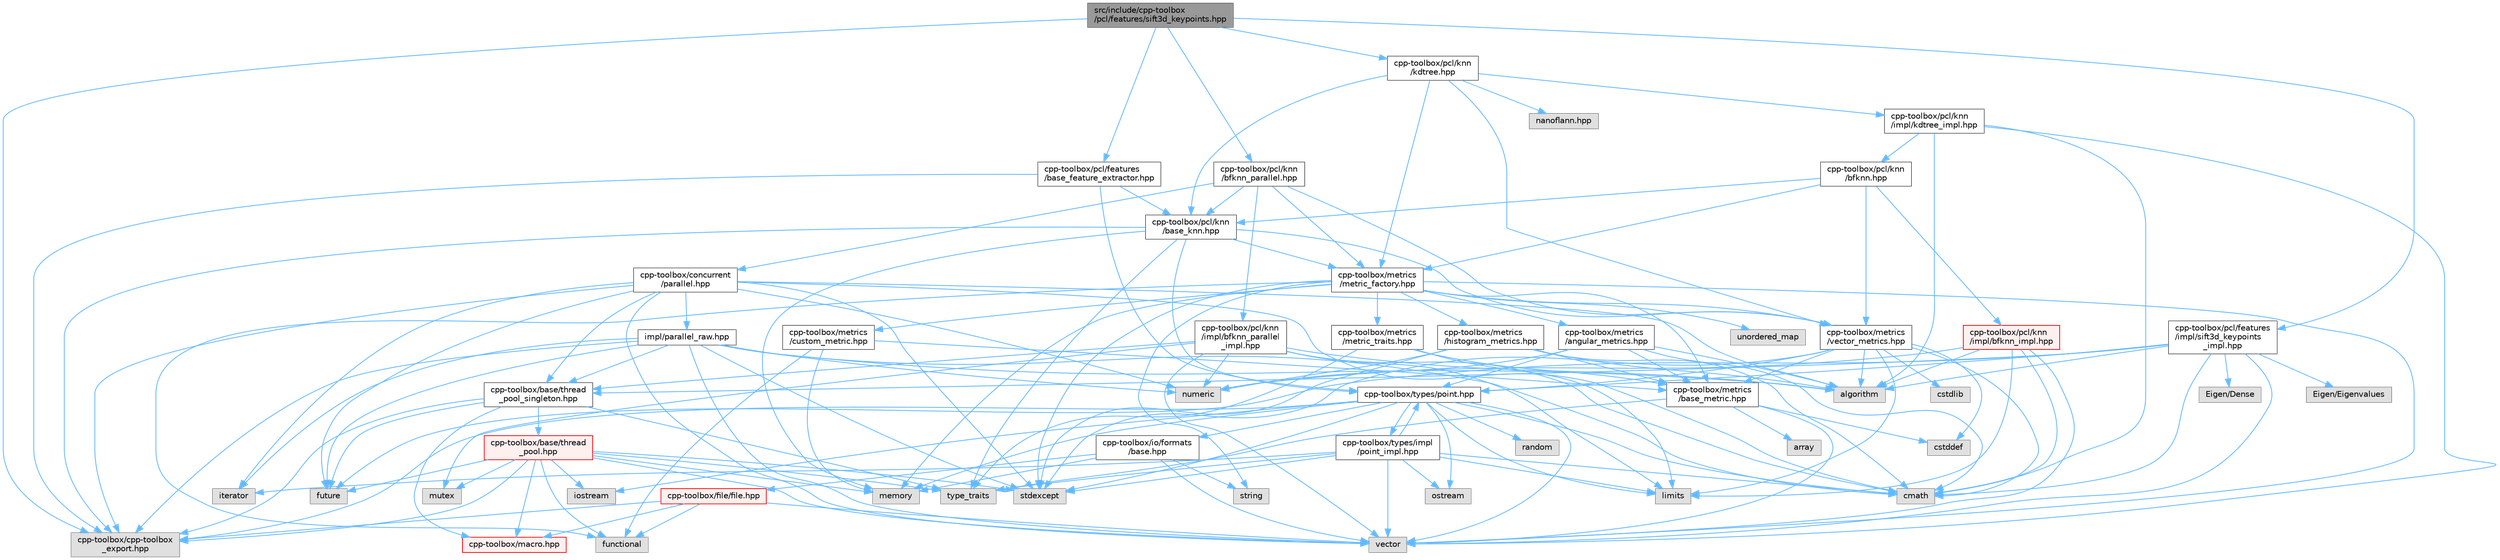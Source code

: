 digraph "src/include/cpp-toolbox/pcl/features/sift3d_keypoints.hpp"
{
 // LATEX_PDF_SIZE
  bgcolor="transparent";
  edge [fontname=Helvetica,fontsize=10,labelfontname=Helvetica,labelfontsize=10];
  node [fontname=Helvetica,fontsize=10,shape=box,height=0.2,width=0.4];
  Node1 [id="Node000001",label="src/include/cpp-toolbox\l/pcl/features/sift3d_keypoints.hpp",height=0.2,width=0.4,color="gray40", fillcolor="grey60", style="filled", fontcolor="black",tooltip=" "];
  Node1 -> Node2 [id="edge1_Node000001_Node000002",color="steelblue1",style="solid",tooltip=" "];
  Node2 [id="Node000002",label="cpp-toolbox/cpp-toolbox\l_export.hpp",height=0.2,width=0.4,color="grey60", fillcolor="#E0E0E0", style="filled",tooltip=" "];
  Node1 -> Node3 [id="edge2_Node000001_Node000003",color="steelblue1",style="solid",tooltip=" "];
  Node3 [id="Node000003",label="cpp-toolbox/pcl/features\l/base_feature_extractor.hpp",height=0.2,width=0.4,color="grey40", fillcolor="white", style="filled",URL="$base__feature__extractor_8hpp.html",tooltip=" "];
  Node3 -> Node2 [id="edge3_Node000003_Node000002",color="steelblue1",style="solid",tooltip=" "];
  Node3 -> Node4 [id="edge4_Node000003_Node000004",color="steelblue1",style="solid",tooltip=" "];
  Node4 [id="Node000004",label="cpp-toolbox/pcl/knn\l/base_knn.hpp",height=0.2,width=0.4,color="grey40", fillcolor="white", style="filled",URL="$base__knn_8hpp.html",tooltip=" "];
  Node4 -> Node5 [id="edge5_Node000004_Node000005",color="steelblue1",style="solid",tooltip=" "];
  Node5 [id="Node000005",label="memory",height=0.2,width=0.4,color="grey60", fillcolor="#E0E0E0", style="filled",tooltip=" "];
  Node4 -> Node6 [id="edge6_Node000004_Node000006",color="steelblue1",style="solid",tooltip=" "];
  Node6 [id="Node000006",label="type_traits",height=0.2,width=0.4,color="grey60", fillcolor="#E0E0E0", style="filled",tooltip=" "];
  Node4 -> Node2 [id="edge7_Node000004_Node000002",color="steelblue1",style="solid",tooltip=" "];
  Node4 -> Node7 [id="edge8_Node000004_Node000007",color="steelblue1",style="solid",tooltip=" "];
  Node7 [id="Node000007",label="cpp-toolbox/types/point.hpp",height=0.2,width=0.4,color="grey40", fillcolor="white", style="filled",URL="$point_8hpp.html",tooltip=" "];
  Node7 -> Node8 [id="edge9_Node000007_Node000008",color="steelblue1",style="solid",tooltip=" "];
  Node8 [id="Node000008",label="cmath",height=0.2,width=0.4,color="grey60", fillcolor="#E0E0E0", style="filled",tooltip=" "];
  Node7 -> Node9 [id="edge10_Node000007_Node000009",color="steelblue1",style="solid",tooltip=" "];
  Node9 [id="Node000009",label="iostream",height=0.2,width=0.4,color="grey60", fillcolor="#E0E0E0", style="filled",tooltip=" "];
  Node7 -> Node10 [id="edge11_Node000007_Node000010",color="steelblue1",style="solid",tooltip=" "];
  Node10 [id="Node000010",label="limits",height=0.2,width=0.4,color="grey60", fillcolor="#E0E0E0", style="filled",tooltip=" "];
  Node7 -> Node5 [id="edge12_Node000007_Node000005",color="steelblue1",style="solid",tooltip=" "];
  Node7 -> Node11 [id="edge13_Node000007_Node000011",color="steelblue1",style="solid",tooltip=" "];
  Node11 [id="Node000011",label="ostream",height=0.2,width=0.4,color="grey60", fillcolor="#E0E0E0", style="filled",tooltip=" "];
  Node7 -> Node12 [id="edge14_Node000007_Node000012",color="steelblue1",style="solid",tooltip=" "];
  Node12 [id="Node000012",label="random",height=0.2,width=0.4,color="grey60", fillcolor="#E0E0E0", style="filled",tooltip=" "];
  Node7 -> Node13 [id="edge15_Node000007_Node000013",color="steelblue1",style="solid",tooltip=" "];
  Node13 [id="Node000013",label="stdexcept",height=0.2,width=0.4,color="grey60", fillcolor="#E0E0E0", style="filled",tooltip=" "];
  Node7 -> Node14 [id="edge16_Node000007_Node000014",color="steelblue1",style="solid",tooltip=" "];
  Node14 [id="Node000014",label="vector",height=0.2,width=0.4,color="grey60", fillcolor="#E0E0E0", style="filled",tooltip=" "];
  Node7 -> Node2 [id="edge17_Node000007_Node000002",color="steelblue1",style="solid",tooltip=" "];
  Node7 -> Node15 [id="edge18_Node000007_Node000015",color="steelblue1",style="solid",tooltip=" "];
  Node15 [id="Node000015",label="cpp-toolbox/io/formats\l/base.hpp",height=0.2,width=0.4,color="grey40", fillcolor="white", style="filled",URL="$io_2formats_2base_8hpp.html",tooltip=" "];
  Node15 -> Node5 [id="edge19_Node000015_Node000005",color="steelblue1",style="solid",tooltip=" "];
  Node15 -> Node16 [id="edge20_Node000015_Node000016",color="steelblue1",style="solid",tooltip=" "];
  Node16 [id="Node000016",label="string",height=0.2,width=0.4,color="grey60", fillcolor="#E0E0E0", style="filled",tooltip=" "];
  Node15 -> Node14 [id="edge21_Node000015_Node000014",color="steelblue1",style="solid",tooltip=" "];
  Node15 -> Node17 [id="edge22_Node000015_Node000017",color="steelblue1",style="solid",tooltip=" "];
  Node17 [id="Node000017",label="cpp-toolbox/file/file.hpp",height=0.2,width=0.4,color="red", fillcolor="#FFF0F0", style="filled",URL="$file_8hpp.html",tooltip=" "];
  Node17 -> Node19 [id="edge23_Node000017_Node000019",color="steelblue1",style="solid",tooltip=" "];
  Node19 [id="Node000019",label="functional",height=0.2,width=0.4,color="grey60", fillcolor="#E0E0E0", style="filled",tooltip=" "];
  Node17 -> Node14 [id="edge24_Node000017_Node000014",color="steelblue1",style="solid",tooltip=" "];
  Node17 -> Node2 [id="edge25_Node000017_Node000002",color="steelblue1",style="solid",tooltip=" "];
  Node17 -> Node20 [id="edge26_Node000017_Node000020",color="steelblue1",style="solid",tooltip=" "];
  Node20 [id="Node000020",label="cpp-toolbox/macro.hpp",height=0.2,width=0.4,color="red", fillcolor="#FFF0F0", style="filled",URL="$macro_8hpp.html",tooltip="通用的编译器、平台、架构检测和实用宏定义 / Common macros for compiler, platform, architecture detection and utility macro..."];
  Node7 -> Node25 [id="edge27_Node000007_Node000025",color="steelblue1",style="solid",tooltip=" "];
  Node25 [id="Node000025",label="cpp-toolbox/types/impl\l/point_impl.hpp",height=0.2,width=0.4,color="grey40", fillcolor="white", style="filled",URL="$point__impl_8hpp.html",tooltip=" "];
  Node25 -> Node8 [id="edge28_Node000025_Node000008",color="steelblue1",style="solid",tooltip=" "];
  Node25 -> Node26 [id="edge29_Node000025_Node000026",color="steelblue1",style="solid",tooltip=" "];
  Node26 [id="Node000026",label="iterator",height=0.2,width=0.4,color="grey60", fillcolor="#E0E0E0", style="filled",tooltip=" "];
  Node25 -> Node10 [id="edge30_Node000025_Node000010",color="steelblue1",style="solid",tooltip=" "];
  Node25 -> Node11 [id="edge31_Node000025_Node000011",color="steelblue1",style="solid",tooltip=" "];
  Node25 -> Node13 [id="edge32_Node000025_Node000013",color="steelblue1",style="solid",tooltip=" "];
  Node25 -> Node6 [id="edge33_Node000025_Node000006",color="steelblue1",style="solid",tooltip=" "];
  Node25 -> Node14 [id="edge34_Node000025_Node000014",color="steelblue1",style="solid",tooltip=" "];
  Node25 -> Node7 [id="edge35_Node000025_Node000007",color="steelblue1",style="solid",tooltip=" "];
  Node4 -> Node27 [id="edge36_Node000004_Node000027",color="steelblue1",style="solid",tooltip=" "];
  Node27 [id="Node000027",label="cpp-toolbox/metrics\l/vector_metrics.hpp",height=0.2,width=0.4,color="grey40", fillcolor="white", style="filled",URL="$vector__metrics_8hpp.html",tooltip=" "];
  Node27 -> Node28 [id="edge37_Node000027_Node000028",color="steelblue1",style="solid",tooltip=" "];
  Node28 [id="Node000028",label="algorithm",height=0.2,width=0.4,color="grey60", fillcolor="#E0E0E0", style="filled",tooltip=" "];
  Node27 -> Node8 [id="edge38_Node000027_Node000008",color="steelblue1",style="solid",tooltip=" "];
  Node27 -> Node29 [id="edge39_Node000027_Node000029",color="steelblue1",style="solid",tooltip=" "];
  Node29 [id="Node000029",label="cstddef",height=0.2,width=0.4,color="grey60", fillcolor="#E0E0E0", style="filled",tooltip=" "];
  Node27 -> Node30 [id="edge40_Node000027_Node000030",color="steelblue1",style="solid",tooltip=" "];
  Node30 [id="Node000030",label="cstdlib",height=0.2,width=0.4,color="grey60", fillcolor="#E0E0E0", style="filled",tooltip=" "];
  Node27 -> Node10 [id="edge41_Node000027_Node000010",color="steelblue1",style="solid",tooltip=" "];
  Node27 -> Node13 [id="edge42_Node000027_Node000013",color="steelblue1",style="solid",tooltip=" "];
  Node27 -> Node31 [id="edge43_Node000027_Node000031",color="steelblue1",style="solid",tooltip=" "];
  Node31 [id="Node000031",label="cpp-toolbox/metrics\l/base_metric.hpp",height=0.2,width=0.4,color="grey40", fillcolor="white", style="filled",URL="$base__metric_8hpp.html",tooltip=" "];
  Node31 -> Node29 [id="edge44_Node000031_Node000029",color="steelblue1",style="solid",tooltip=" "];
  Node31 -> Node14 [id="edge45_Node000031_Node000014",color="steelblue1",style="solid",tooltip=" "];
  Node31 -> Node32 [id="edge46_Node000031_Node000032",color="steelblue1",style="solid",tooltip=" "];
  Node32 [id="Node000032",label="array",height=0.2,width=0.4,color="grey60", fillcolor="#E0E0E0", style="filled",tooltip=" "];
  Node31 -> Node6 [id="edge47_Node000031_Node000006",color="steelblue1",style="solid",tooltip=" "];
  Node27 -> Node7 [id="edge48_Node000027_Node000007",color="steelblue1",style="solid",tooltip=" "];
  Node4 -> Node33 [id="edge49_Node000004_Node000033",color="steelblue1",style="solid",tooltip=" "];
  Node33 [id="Node000033",label="cpp-toolbox/metrics\l/metric_factory.hpp",height=0.2,width=0.4,color="grey40", fillcolor="white", style="filled",URL="$metric__factory_8hpp.html",tooltip=" "];
  Node33 -> Node5 [id="edge50_Node000033_Node000005",color="steelblue1",style="solid",tooltip=" "];
  Node33 -> Node16 [id="edge51_Node000033_Node000016",color="steelblue1",style="solid",tooltip=" "];
  Node33 -> Node34 [id="edge52_Node000033_Node000034",color="steelblue1",style="solid",tooltip=" "];
  Node34 [id="Node000034",label="unordered_map",height=0.2,width=0.4,color="grey60", fillcolor="#E0E0E0", style="filled",tooltip=" "];
  Node33 -> Node19 [id="edge53_Node000033_Node000019",color="steelblue1",style="solid",tooltip=" "];
  Node33 -> Node13 [id="edge54_Node000033_Node000013",color="steelblue1",style="solid",tooltip=" "];
  Node33 -> Node14 [id="edge55_Node000033_Node000014",color="steelblue1",style="solid",tooltip=" "];
  Node33 -> Node31 [id="edge56_Node000033_Node000031",color="steelblue1",style="solid",tooltip=" "];
  Node33 -> Node35 [id="edge57_Node000033_Node000035",color="steelblue1",style="solid",tooltip=" "];
  Node35 [id="Node000035",label="cpp-toolbox/metrics\l/metric_traits.hpp",height=0.2,width=0.4,color="grey40", fillcolor="white", style="filled",URL="$metric__traits_8hpp.html",tooltip=" "];
  Node35 -> Node6 [id="edge58_Node000035_Node000006",color="steelblue1",style="solid",tooltip=" "];
  Node35 -> Node10 [id="edge59_Node000035_Node000010",color="steelblue1",style="solid",tooltip=" "];
  Node35 -> Node31 [id="edge60_Node000035_Node000031",color="steelblue1",style="solid",tooltip=" "];
  Node33 -> Node27 [id="edge61_Node000033_Node000027",color="steelblue1",style="solid",tooltip=" "];
  Node33 -> Node36 [id="edge62_Node000033_Node000036",color="steelblue1",style="solid",tooltip=" "];
  Node36 [id="Node000036",label="cpp-toolbox/metrics\l/histogram_metrics.hpp",height=0.2,width=0.4,color="grey40", fillcolor="white", style="filled",URL="$histogram__metrics_8hpp.html",tooltip=" "];
  Node36 -> Node28 [id="edge63_Node000036_Node000028",color="steelblue1",style="solid",tooltip=" "];
  Node36 -> Node8 [id="edge64_Node000036_Node000008",color="steelblue1",style="solid",tooltip=" "];
  Node36 -> Node37 [id="edge65_Node000036_Node000037",color="steelblue1",style="solid",tooltip=" "];
  Node37 [id="Node000037",label="numeric",height=0.2,width=0.4,color="grey60", fillcolor="#E0E0E0", style="filled",tooltip=" "];
  Node36 -> Node13 [id="edge66_Node000036_Node000013",color="steelblue1",style="solid",tooltip=" "];
  Node36 -> Node31 [id="edge67_Node000036_Node000031",color="steelblue1",style="solid",tooltip=" "];
  Node33 -> Node38 [id="edge68_Node000033_Node000038",color="steelblue1",style="solid",tooltip=" "];
  Node38 [id="Node000038",label="cpp-toolbox/metrics\l/angular_metrics.hpp",height=0.2,width=0.4,color="grey40", fillcolor="white", style="filled",URL="$angular__metrics_8hpp.html",tooltip=" "];
  Node38 -> Node28 [id="edge69_Node000038_Node000028",color="steelblue1",style="solid",tooltip=" "];
  Node38 -> Node8 [id="edge70_Node000038_Node000008",color="steelblue1",style="solid",tooltip=" "];
  Node38 -> Node37 [id="edge71_Node000038_Node000037",color="steelblue1",style="solid",tooltip=" "];
  Node38 -> Node31 [id="edge72_Node000038_Node000031",color="steelblue1",style="solid",tooltip=" "];
  Node38 -> Node7 [id="edge73_Node000038_Node000007",color="steelblue1",style="solid",tooltip=" "];
  Node33 -> Node39 [id="edge74_Node000033_Node000039",color="steelblue1",style="solid",tooltip=" "];
  Node39 [id="Node000039",label="cpp-toolbox/metrics\l/custom_metric.hpp",height=0.2,width=0.4,color="grey40", fillcolor="white", style="filled",URL="$custom__metric_8hpp.html",tooltip=" "];
  Node39 -> Node19 [id="edge75_Node000039_Node000019",color="steelblue1",style="solid",tooltip=" "];
  Node39 -> Node5 [id="edge76_Node000039_Node000005",color="steelblue1",style="solid",tooltip=" "];
  Node39 -> Node31 [id="edge77_Node000039_Node000031",color="steelblue1",style="solid",tooltip=" "];
  Node3 -> Node7 [id="edge78_Node000003_Node000007",color="steelblue1",style="solid",tooltip=" "];
  Node1 -> Node40 [id="edge79_Node000001_Node000040",color="steelblue1",style="solid",tooltip=" "];
  Node40 [id="Node000040",label="cpp-toolbox/pcl/knn\l/kdtree.hpp",height=0.2,width=0.4,color="grey40", fillcolor="white", style="filled",URL="$kdtree_8hpp.html",tooltip=" "];
  Node40 -> Node4 [id="edge80_Node000040_Node000004",color="steelblue1",style="solid",tooltip=" "];
  Node40 -> Node33 [id="edge81_Node000040_Node000033",color="steelblue1",style="solid",tooltip=" "];
  Node40 -> Node27 [id="edge82_Node000040_Node000027",color="steelblue1",style="solid",tooltip=" "];
  Node40 -> Node41 [id="edge83_Node000040_Node000041",color="steelblue1",style="solid",tooltip=" "];
  Node41 [id="Node000041",label="nanoflann.hpp",height=0.2,width=0.4,color="grey60", fillcolor="#E0E0E0", style="filled",tooltip=" "];
  Node40 -> Node42 [id="edge84_Node000040_Node000042",color="steelblue1",style="solid",tooltip=" "];
  Node42 [id="Node000042",label="cpp-toolbox/pcl/knn\l/impl/kdtree_impl.hpp",height=0.2,width=0.4,color="grey40", fillcolor="white", style="filled",URL="$kdtree__impl_8hpp.html",tooltip=" "];
  Node42 -> Node28 [id="edge85_Node000042_Node000028",color="steelblue1",style="solid",tooltip=" "];
  Node42 -> Node8 [id="edge86_Node000042_Node000008",color="steelblue1",style="solid",tooltip=" "];
  Node42 -> Node14 [id="edge87_Node000042_Node000014",color="steelblue1",style="solid",tooltip=" "];
  Node42 -> Node43 [id="edge88_Node000042_Node000043",color="steelblue1",style="solid",tooltip=" "];
  Node43 [id="Node000043",label="cpp-toolbox/pcl/knn\l/bfknn.hpp",height=0.2,width=0.4,color="grey40", fillcolor="white", style="filled",URL="$bfknn_8hpp.html",tooltip=" "];
  Node43 -> Node4 [id="edge89_Node000043_Node000004",color="steelblue1",style="solid",tooltip=" "];
  Node43 -> Node33 [id="edge90_Node000043_Node000033",color="steelblue1",style="solid",tooltip=" "];
  Node43 -> Node27 [id="edge91_Node000043_Node000027",color="steelblue1",style="solid",tooltip=" "];
  Node43 -> Node44 [id="edge92_Node000043_Node000044",color="steelblue1",style="solid",tooltip=" "];
  Node44 [id="Node000044",label="cpp-toolbox/pcl/knn\l/impl/bfknn_impl.hpp",height=0.2,width=0.4,color="red", fillcolor="#FFF0F0", style="filled",URL="$bfknn__impl_8hpp.html",tooltip=" "];
  Node44 -> Node28 [id="edge93_Node000044_Node000028",color="steelblue1",style="solid",tooltip=" "];
  Node44 -> Node8 [id="edge94_Node000044_Node000008",color="steelblue1",style="solid",tooltip=" "];
  Node44 -> Node10 [id="edge95_Node000044_Node000010",color="steelblue1",style="solid",tooltip=" "];
  Node44 -> Node37 [id="edge96_Node000044_Node000037",color="steelblue1",style="solid",tooltip=" "];
  Node44 -> Node14 [id="edge97_Node000044_Node000014",color="steelblue1",style="solid",tooltip=" "];
  Node1 -> Node46 [id="edge98_Node000001_Node000046",color="steelblue1",style="solid",tooltip=" "];
  Node46 [id="Node000046",label="cpp-toolbox/pcl/knn\l/bfknn_parallel.hpp",height=0.2,width=0.4,color="grey40", fillcolor="white", style="filled",URL="$bfknn__parallel_8hpp.html",tooltip=" "];
  Node46 -> Node47 [id="edge99_Node000046_Node000047",color="steelblue1",style="solid",tooltip=" "];
  Node47 [id="Node000047",label="cpp-toolbox/concurrent\l/parallel.hpp",height=0.2,width=0.4,color="grey40", fillcolor="white", style="filled",URL="$parallel_8hpp.html",tooltip=" "];
  Node47 -> Node28 [id="edge100_Node000047_Node000028",color="steelblue1",style="solid",tooltip=" "];
  Node47 -> Node8 [id="edge101_Node000047_Node000008",color="steelblue1",style="solid",tooltip=" "];
  Node47 -> Node48 [id="edge102_Node000047_Node000048",color="steelblue1",style="solid",tooltip=" "];
  Node48 [id="Node000048",label="future",height=0.2,width=0.4,color="grey60", fillcolor="#E0E0E0", style="filled",tooltip=" "];
  Node47 -> Node26 [id="edge103_Node000047_Node000026",color="steelblue1",style="solid",tooltip=" "];
  Node47 -> Node37 [id="edge104_Node000047_Node000037",color="steelblue1",style="solid",tooltip=" "];
  Node47 -> Node13 [id="edge105_Node000047_Node000013",color="steelblue1",style="solid",tooltip=" "];
  Node47 -> Node14 [id="edge106_Node000047_Node000014",color="steelblue1",style="solid",tooltip=" "];
  Node47 -> Node2 [id="edge107_Node000047_Node000002",color="steelblue1",style="solid",tooltip=" "];
  Node47 -> Node49 [id="edge108_Node000047_Node000049",color="steelblue1",style="solid",tooltip=" "];
  Node49 [id="Node000049",label="cpp-toolbox/base/thread\l_pool_singleton.hpp",height=0.2,width=0.4,color="grey40", fillcolor="white", style="filled",URL="$thread__pool__singleton_8hpp.html",tooltip=" "];
  Node49 -> Node48 [id="edge109_Node000049_Node000048",color="steelblue1",style="solid",tooltip=" "];
  Node49 -> Node6 [id="edge110_Node000049_Node000006",color="steelblue1",style="solid",tooltip=" "];
  Node49 -> Node2 [id="edge111_Node000049_Node000002",color="steelblue1",style="solid",tooltip=" "];
  Node49 -> Node20 [id="edge112_Node000049_Node000020",color="steelblue1",style="solid",tooltip=" "];
  Node49 -> Node50 [id="edge113_Node000049_Node000050",color="steelblue1",style="solid",tooltip=" "];
  Node50 [id="Node000050",label="cpp-toolbox/base/thread\l_pool.hpp",height=0.2,width=0.4,color="red", fillcolor="#FFF0F0", style="filled",URL="$thread__pool_8hpp.html",tooltip=" "];
  Node50 -> Node19 [id="edge114_Node000050_Node000019",color="steelblue1",style="solid",tooltip=" "];
  Node50 -> Node48 [id="edge115_Node000050_Node000048",color="steelblue1",style="solid",tooltip=" "];
  Node50 -> Node9 [id="edge116_Node000050_Node000009",color="steelblue1",style="solid",tooltip=" "];
  Node50 -> Node5 [id="edge117_Node000050_Node000005",color="steelblue1",style="solid",tooltip=" "];
  Node50 -> Node53 [id="edge118_Node000050_Node000053",color="steelblue1",style="solid",tooltip=" "];
  Node53 [id="Node000053",label="mutex",height=0.2,width=0.4,color="grey60", fillcolor="#E0E0E0", style="filled",tooltip=" "];
  Node50 -> Node13 [id="edge119_Node000050_Node000013",color="steelblue1",style="solid",tooltip=" "];
  Node50 -> Node6 [id="edge120_Node000050_Node000006",color="steelblue1",style="solid",tooltip=" "];
  Node50 -> Node14 [id="edge121_Node000050_Node000014",color="steelblue1",style="solid",tooltip=" "];
  Node50 -> Node2 [id="edge122_Node000050_Node000002",color="steelblue1",style="solid",tooltip=" "];
  Node50 -> Node20 [id="edge123_Node000050_Node000020",color="steelblue1",style="solid",tooltip=" "];
  Node47 -> Node57 [id="edge124_Node000047_Node000057",color="steelblue1",style="solid",tooltip=" "];
  Node57 [id="Node000057",label="impl/parallel_raw.hpp",height=0.2,width=0.4,color="grey40", fillcolor="white", style="filled",URL="$parallel__raw_8hpp.html",tooltip=" "];
  Node57 -> Node28 [id="edge125_Node000057_Node000028",color="steelblue1",style="solid",tooltip=" "];
  Node57 -> Node8 [id="edge126_Node000057_Node000008",color="steelblue1",style="solid",tooltip=" "];
  Node57 -> Node48 [id="edge127_Node000057_Node000048",color="steelblue1",style="solid",tooltip=" "];
  Node57 -> Node26 [id="edge128_Node000057_Node000026",color="steelblue1",style="solid",tooltip=" "];
  Node57 -> Node37 [id="edge129_Node000057_Node000037",color="steelblue1",style="solid",tooltip=" "];
  Node57 -> Node13 [id="edge130_Node000057_Node000013",color="steelblue1",style="solid",tooltip=" "];
  Node57 -> Node14 [id="edge131_Node000057_Node000014",color="steelblue1",style="solid",tooltip=" "];
  Node57 -> Node49 [id="edge132_Node000057_Node000049",color="steelblue1",style="solid",tooltip=" "];
  Node57 -> Node2 [id="edge133_Node000057_Node000002",color="steelblue1",style="solid",tooltip=" "];
  Node46 -> Node4 [id="edge134_Node000046_Node000004",color="steelblue1",style="solid",tooltip=" "];
  Node46 -> Node33 [id="edge135_Node000046_Node000033",color="steelblue1",style="solid",tooltip=" "];
  Node46 -> Node27 [id="edge136_Node000046_Node000027",color="steelblue1",style="solid",tooltip=" "];
  Node46 -> Node58 [id="edge137_Node000046_Node000058",color="steelblue1",style="solid",tooltip=" "];
  Node58 [id="Node000058",label="cpp-toolbox/pcl/knn\l/impl/bfknn_parallel\l_impl.hpp",height=0.2,width=0.4,color="grey40", fillcolor="white", style="filled",URL="$bfknn__parallel__impl_8hpp.html",tooltip=" "];
  Node58 -> Node28 [id="edge138_Node000058_Node000028",color="steelblue1",style="solid",tooltip=" "];
  Node58 -> Node8 [id="edge139_Node000058_Node000008",color="steelblue1",style="solid",tooltip=" "];
  Node58 -> Node10 [id="edge140_Node000058_Node000010",color="steelblue1",style="solid",tooltip=" "];
  Node58 -> Node53 [id="edge141_Node000058_Node000053",color="steelblue1",style="solid",tooltip=" "];
  Node58 -> Node37 [id="edge142_Node000058_Node000037",color="steelblue1",style="solid",tooltip=" "];
  Node58 -> Node14 [id="edge143_Node000058_Node000014",color="steelblue1",style="solid",tooltip=" "];
  Node58 -> Node49 [id="edge144_Node000058_Node000049",color="steelblue1",style="solid",tooltip=" "];
  Node1 -> Node59 [id="edge145_Node000001_Node000059",color="steelblue1",style="solid",tooltip=" "];
  Node59 [id="Node000059",label="cpp-toolbox/pcl/features\l/impl/sift3d_keypoints\l_impl.hpp",height=0.2,width=0.4,color="grey40", fillcolor="white", style="filled",URL="$sift3d__keypoints__impl_8hpp.html",tooltip=" "];
  Node59 -> Node49 [id="edge146_Node000059_Node000049",color="steelblue1",style="solid",tooltip=" "];
  Node59 -> Node7 [id="edge147_Node000059_Node000007",color="steelblue1",style="solid",tooltip=" "];
  Node59 -> Node60 [id="edge148_Node000059_Node000060",color="steelblue1",style="solid",tooltip=" "];
  Node60 [id="Node000060",label="Eigen/Dense",height=0.2,width=0.4,color="grey60", fillcolor="#E0E0E0", style="filled",tooltip=" "];
  Node59 -> Node61 [id="edge149_Node000059_Node000061",color="steelblue1",style="solid",tooltip=" "];
  Node61 [id="Node000061",label="Eigen/Eigenvalues",height=0.2,width=0.4,color="grey60", fillcolor="#E0E0E0", style="filled",tooltip=" "];
  Node59 -> Node28 [id="edge150_Node000059_Node000028",color="steelblue1",style="solid",tooltip=" "];
  Node59 -> Node8 [id="edge151_Node000059_Node000008",color="steelblue1",style="solid",tooltip=" "];
  Node59 -> Node48 [id="edge152_Node000059_Node000048",color="steelblue1",style="solid",tooltip=" "];
  Node59 -> Node14 [id="edge153_Node000059_Node000014",color="steelblue1",style="solid",tooltip=" "];
}
